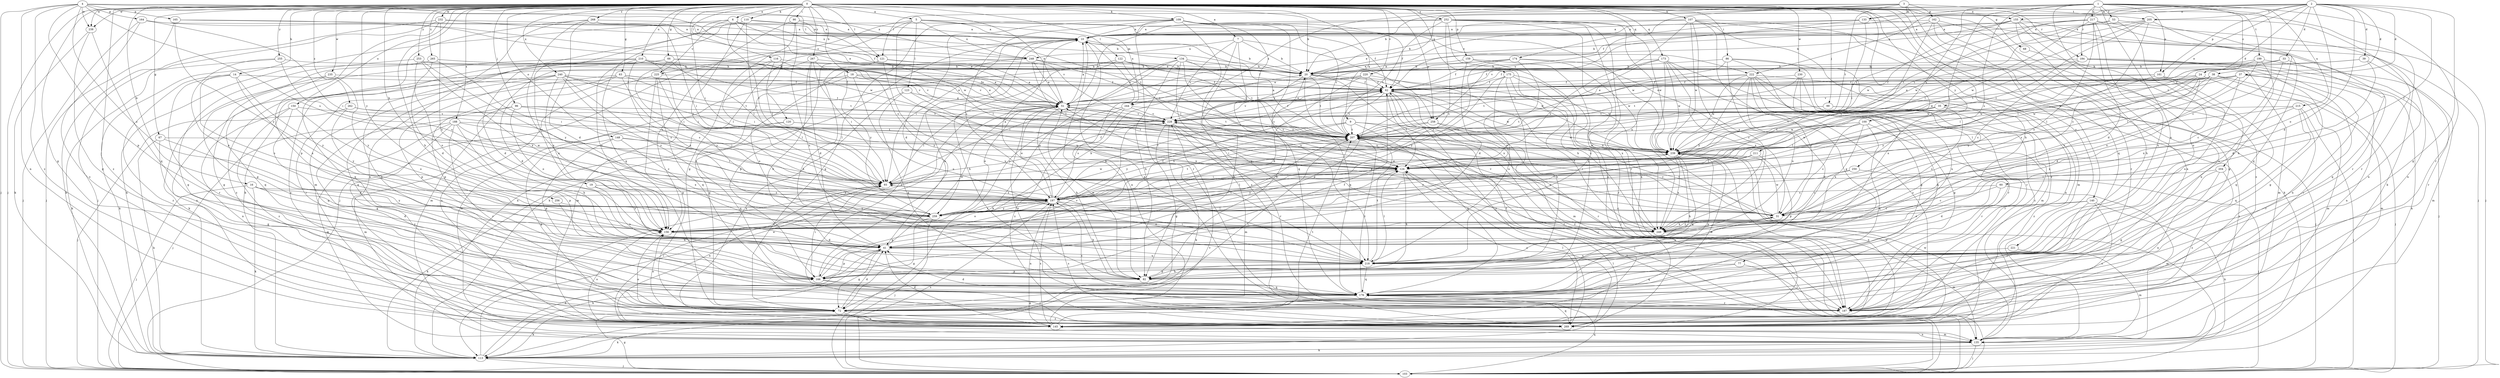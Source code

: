 strict digraph  {
0;
1;
2;
3;
4;
5;
6;
7;
9;
10;
14;
16;
18;
19;
20;
24;
31;
33;
35;
37;
38;
39;
41;
51;
53;
60;
62;
63;
66;
67;
68;
72;
77;
82;
86;
90;
93;
96;
99;
100;
103;
107;
109;
110;
113;
116;
120;
121;
122;
123;
124;
133;
134;
135;
140;
145;
148;
150;
155;
156;
159;
161;
162;
164;
165;
166;
173;
174;
175;
176;
184;
187;
188;
197;
199;
204;
205;
207;
210;
211;
215;
217;
218;
220;
221;
222;
225;
228;
230;
232;
235;
238;
239;
240;
244;
248;
249;
250;
252;
253;
255;
256;
258;
259;
262;
265;
267;
268;
269;
0 -> 5  [label=a];
0 -> 6  [label=a];
0 -> 7  [label=a];
0 -> 9  [label=a];
0 -> 14  [label=b];
0 -> 16  [label=b];
0 -> 18  [label=b];
0 -> 19  [label=b];
0 -> 20  [label=b];
0 -> 51  [label=e];
0 -> 63  [label=g];
0 -> 66  [label=g];
0 -> 67  [label=g];
0 -> 68  [label=g];
0 -> 72  [label=g];
0 -> 77  [label=h];
0 -> 82  [label=h];
0 -> 86  [label=i];
0 -> 90  [label=i];
0 -> 93  [label=i];
0 -> 96  [label=j];
0 -> 99  [label=j];
0 -> 100  [label=j];
0 -> 103  [label=j];
0 -> 107  [label=k];
0 -> 109  [label=k];
0 -> 110  [label=k];
0 -> 113  [label=k];
0 -> 116  [label=l];
0 -> 120  [label=l];
0 -> 121  [label=l];
0 -> 140  [label=n];
0 -> 145  [label=n];
0 -> 148  [label=o];
0 -> 150  [label=o];
0 -> 155  [label=o];
0 -> 159  [label=p];
0 -> 173  [label=q];
0 -> 174  [label=q];
0 -> 175  [label=q];
0 -> 184  [label=r];
0 -> 188  [label=s];
0 -> 210  [label=u];
0 -> 220  [label=v];
0 -> 221  [label=v];
0 -> 230  [label=w];
0 -> 232  [label=w];
0 -> 235  [label=w];
0 -> 238  [label=w];
0 -> 240  [label=x];
0 -> 244  [label=x];
0 -> 250  [label=y];
0 -> 252  [label=y];
0 -> 253  [label=y];
0 -> 255  [label=y];
0 -> 256  [label=y];
0 -> 258  [label=y];
0 -> 262  [label=z];
0 -> 265  [label=z];
0 -> 267  [label=z];
0 -> 268  [label=z];
0 -> 269  [label=z];
1 -> 24  [label=c];
1 -> 31  [label=c];
1 -> 51  [label=e];
1 -> 53  [label=f];
1 -> 93  [label=i];
1 -> 121  [label=l];
1 -> 161  [label=p];
1 -> 184  [label=r];
1 -> 187  [label=r];
1 -> 197  [label=s];
1 -> 199  [label=t];
1 -> 204  [label=t];
1 -> 211  [label=u];
1 -> 215  [label=u];
1 -> 217  [label=u];
1 -> 218  [label=u];
2 -> 33  [label=d];
2 -> 35  [label=d];
2 -> 37  [label=d];
2 -> 38  [label=d];
2 -> 39  [label=d];
2 -> 41  [label=d];
2 -> 51  [label=e];
2 -> 60  [label=f];
2 -> 62  [label=f];
2 -> 72  [label=g];
2 -> 133  [label=m];
2 -> 155  [label=o];
2 -> 156  [label=o];
2 -> 161  [label=p];
2 -> 205  [label=t];
2 -> 222  [label=v];
3 -> 20  [label=b];
3 -> 133  [label=m];
3 -> 162  [label=p];
3 -> 176  [label=q];
3 -> 205  [label=t];
3 -> 207  [label=t];
3 -> 238  [label=w];
3 -> 244  [label=x];
3 -> 258  [label=y];
4 -> 51  [label=e];
4 -> 103  [label=j];
4 -> 121  [label=l];
4 -> 145  [label=n];
4 -> 156  [label=o];
4 -> 164  [label=p];
4 -> 165  [label=p];
4 -> 166  [label=p];
4 -> 197  [label=s];
4 -> 238  [label=w];
4 -> 248  [label=x];
4 -> 269  [label=z];
5 -> 10  [label=a];
5 -> 103  [label=j];
5 -> 122  [label=l];
5 -> 123  [label=l];
5 -> 218  [label=u];
5 -> 222  [label=v];
5 -> 225  [label=v];
5 -> 248  [label=x];
6 -> 10  [label=a];
6 -> 51  [label=e];
6 -> 113  [label=k];
6 -> 124  [label=l];
6 -> 156  [label=o];
6 -> 225  [label=v];
6 -> 228  [label=v];
6 -> 248  [label=x];
7 -> 20  [label=b];
7 -> 176  [label=q];
7 -> 228  [label=v];
7 -> 248  [label=x];
7 -> 258  [label=y];
7 -> 269  [label=z];
9 -> 103  [label=j];
9 -> 176  [label=q];
9 -> 197  [label=s];
9 -> 207  [label=t];
9 -> 239  [label=w];
9 -> 259  [label=y];
10 -> 20  [label=b];
10 -> 82  [label=h];
10 -> 93  [label=i];
10 -> 113  [label=k];
10 -> 134  [label=m];
10 -> 269  [label=z];
14 -> 62  [label=f];
14 -> 156  [label=o];
14 -> 187  [label=r];
14 -> 249  [label=x];
14 -> 259  [label=y];
14 -> 269  [label=z];
16 -> 41  [label=d];
16 -> 103  [label=j];
16 -> 113  [label=k];
16 -> 197  [label=s];
16 -> 259  [label=y];
18 -> 51  [label=e];
18 -> 62  [label=f];
18 -> 72  [label=g];
18 -> 135  [label=m];
18 -> 218  [label=u];
18 -> 259  [label=y];
19 -> 156  [label=o];
19 -> 197  [label=s];
19 -> 218  [label=u];
20 -> 62  [label=f];
20 -> 82  [label=h];
20 -> 176  [label=q];
20 -> 207  [label=t];
20 -> 239  [label=w];
20 -> 249  [label=x];
24 -> 31  [label=c];
24 -> 41  [label=d];
24 -> 62  [label=f];
24 -> 124  [label=l];
24 -> 135  [label=m];
24 -> 239  [label=w];
24 -> 259  [label=y];
31 -> 51  [label=e];
31 -> 156  [label=o];
31 -> 207  [label=t];
31 -> 218  [label=u];
31 -> 228  [label=v];
31 -> 239  [label=w];
31 -> 249  [label=x];
33 -> 20  [label=b];
33 -> 31  [label=c];
33 -> 124  [label=l];
33 -> 176  [label=q];
35 -> 156  [label=o];
35 -> 207  [label=t];
35 -> 228  [label=v];
35 -> 239  [label=w];
35 -> 269  [label=z];
37 -> 51  [label=e];
37 -> 62  [label=f];
37 -> 124  [label=l];
37 -> 145  [label=n];
37 -> 187  [label=r];
37 -> 239  [label=w];
37 -> 249  [label=x];
38 -> 51  [label=e];
38 -> 62  [label=f];
38 -> 103  [label=j];
38 -> 124  [label=l];
38 -> 135  [label=m];
38 -> 197  [label=s];
38 -> 228  [label=v];
38 -> 239  [label=w];
39 -> 20  [label=b];
39 -> 41  [label=d];
39 -> 62  [label=f];
39 -> 187  [label=r];
41 -> 51  [label=e];
41 -> 72  [label=g];
41 -> 113  [label=k];
41 -> 124  [label=l];
41 -> 166  [label=p];
41 -> 207  [label=t];
41 -> 218  [label=u];
51 -> 10  [label=a];
51 -> 82  [label=h];
51 -> 93  [label=i];
51 -> 113  [label=k];
51 -> 228  [label=v];
53 -> 10  [label=a];
53 -> 187  [label=r];
53 -> 207  [label=t];
53 -> 218  [label=u];
60 -> 31  [label=c];
60 -> 41  [label=d];
60 -> 135  [label=m];
60 -> 197  [label=s];
62 -> 51  [label=e];
62 -> 103  [label=j];
62 -> 124  [label=l];
62 -> 135  [label=m];
62 -> 207  [label=t];
62 -> 228  [label=v];
62 -> 239  [label=w];
62 -> 269  [label=z];
63 -> 41  [label=d];
63 -> 51  [label=e];
63 -> 62  [label=f];
63 -> 166  [label=p];
63 -> 176  [label=q];
63 -> 197  [label=s];
63 -> 207  [label=t];
66 -> 20  [label=b];
66 -> 41  [label=d];
66 -> 93  [label=i];
66 -> 124  [label=l];
66 -> 176  [label=q];
66 -> 228  [label=v];
67 -> 41  [label=d];
67 -> 72  [label=g];
67 -> 113  [label=k];
67 -> 239  [label=w];
68 -> 135  [label=m];
72 -> 41  [label=d];
72 -> 113  [label=k];
72 -> 145  [label=n];
72 -> 156  [label=o];
72 -> 207  [label=t];
72 -> 239  [label=w];
72 -> 269  [label=z];
77 -> 166  [label=p];
77 -> 176  [label=q];
77 -> 187  [label=r];
82 -> 20  [label=b];
82 -> 51  [label=e];
86 -> 20  [label=b];
86 -> 72  [label=g];
86 -> 145  [label=n];
86 -> 187  [label=r];
86 -> 207  [label=t];
86 -> 218  [label=u];
90 -> 10  [label=a];
90 -> 72  [label=g];
90 -> 156  [label=o];
90 -> 207  [label=t];
90 -> 218  [label=u];
93 -> 62  [label=f];
93 -> 113  [label=k];
93 -> 145  [label=n];
93 -> 197  [label=s];
93 -> 239  [label=w];
96 -> 72  [label=g];
96 -> 82  [label=h];
96 -> 93  [label=i];
96 -> 124  [label=l];
96 -> 156  [label=o];
96 -> 228  [label=v];
99 -> 187  [label=r];
99 -> 207  [label=t];
99 -> 228  [label=v];
99 -> 269  [label=z];
100 -> 31  [label=c];
100 -> 124  [label=l];
100 -> 176  [label=q];
100 -> 187  [label=r];
100 -> 207  [label=t];
100 -> 239  [label=w];
100 -> 249  [label=x];
103 -> 72  [label=g];
103 -> 176  [label=q];
103 -> 197  [label=s];
103 -> 207  [label=t];
103 -> 228  [label=v];
107 -> 10  [label=a];
107 -> 20  [label=b];
107 -> 72  [label=g];
107 -> 113  [label=k];
107 -> 135  [label=m];
107 -> 197  [label=s];
107 -> 239  [label=w];
107 -> 249  [label=x];
107 -> 269  [label=z];
109 -> 10  [label=a];
109 -> 31  [label=c];
109 -> 41  [label=d];
109 -> 62  [label=f];
109 -> 72  [label=g];
109 -> 124  [label=l];
109 -> 187  [label=r];
109 -> 197  [label=s];
109 -> 207  [label=t];
109 -> 218  [label=u];
109 -> 239  [label=w];
110 -> 10  [label=a];
110 -> 62  [label=f];
110 -> 93  [label=i];
110 -> 135  [label=m];
110 -> 176  [label=q];
110 -> 197  [label=s];
113 -> 10  [label=a];
113 -> 41  [label=d];
113 -> 51  [label=e];
113 -> 103  [label=j];
113 -> 124  [label=l];
116 -> 20  [label=b];
116 -> 51  [label=e];
116 -> 93  [label=i];
116 -> 124  [label=l];
116 -> 269  [label=z];
120 -> 124  [label=l];
120 -> 135  [label=m];
120 -> 176  [label=q];
120 -> 207  [label=t];
121 -> 20  [label=b];
121 -> 51  [label=e];
121 -> 82  [label=h];
121 -> 166  [label=p];
121 -> 218  [label=u];
122 -> 20  [label=b];
122 -> 82  [label=h];
122 -> 124  [label=l];
122 -> 135  [label=m];
122 -> 207  [label=t];
123 -> 51  [label=e];
123 -> 145  [label=n];
123 -> 176  [label=q];
123 -> 249  [label=x];
124 -> 82  [label=h];
124 -> 93  [label=i];
124 -> 259  [label=y];
124 -> 269  [label=z];
133 -> 10  [label=a];
133 -> 51  [label=e];
133 -> 103  [label=j];
133 -> 124  [label=l];
133 -> 228  [label=v];
134 -> 20  [label=b];
134 -> 51  [label=e];
134 -> 82  [label=h];
134 -> 113  [label=k];
134 -> 207  [label=t];
134 -> 218  [label=u];
134 -> 239  [label=w];
134 -> 249  [label=x];
135 -> 103  [label=j];
135 -> 113  [label=k];
135 -> 145  [label=n];
135 -> 239  [label=w];
140 -> 31  [label=c];
140 -> 113  [label=k];
140 -> 156  [label=o];
140 -> 187  [label=r];
140 -> 269  [label=z];
145 -> 10  [label=a];
145 -> 41  [label=d];
145 -> 62  [label=f];
145 -> 93  [label=i];
145 -> 135  [label=m];
145 -> 156  [label=o];
145 -> 197  [label=s];
145 -> 207  [label=t];
148 -> 72  [label=g];
148 -> 93  [label=i];
148 -> 166  [label=p];
148 -> 239  [label=w];
148 -> 249  [label=x];
150 -> 145  [label=n];
150 -> 156  [label=o];
150 -> 176  [label=q];
150 -> 228  [label=v];
150 -> 269  [label=z];
155 -> 10  [label=a];
155 -> 20  [label=b];
155 -> 72  [label=g];
155 -> 82  [label=h];
155 -> 103  [label=j];
155 -> 145  [label=n];
155 -> 239  [label=w];
156 -> 20  [label=b];
156 -> 41  [label=d];
156 -> 62  [label=f];
159 -> 20  [label=b];
159 -> 41  [label=d];
159 -> 218  [label=u];
159 -> 249  [label=x];
161 -> 51  [label=e];
161 -> 62  [label=f];
161 -> 176  [label=q];
161 -> 218  [label=u];
161 -> 259  [label=y];
162 -> 10  [label=a];
162 -> 20  [label=b];
162 -> 145  [label=n];
162 -> 187  [label=r];
162 -> 197  [label=s];
162 -> 269  [label=z];
164 -> 10  [label=a];
164 -> 62  [label=f];
164 -> 93  [label=i];
164 -> 103  [label=j];
164 -> 269  [label=z];
165 -> 10  [label=a];
165 -> 103  [label=j];
165 -> 239  [label=w];
165 -> 259  [label=y];
166 -> 10  [label=a];
166 -> 62  [label=f];
166 -> 93  [label=i];
166 -> 176  [label=q];
166 -> 228  [label=v];
166 -> 269  [label=z];
173 -> 20  [label=b];
173 -> 62  [label=f];
173 -> 103  [label=j];
173 -> 135  [label=m];
173 -> 197  [label=s];
173 -> 239  [label=w];
173 -> 249  [label=x];
173 -> 269  [label=z];
174 -> 20  [label=b];
174 -> 31  [label=c];
174 -> 51  [label=e];
174 -> 62  [label=f];
174 -> 156  [label=o];
174 -> 197  [label=s];
174 -> 239  [label=w];
175 -> 62  [label=f];
175 -> 82  [label=h];
175 -> 103  [label=j];
175 -> 187  [label=r];
175 -> 218  [label=u];
175 -> 249  [label=x];
175 -> 259  [label=y];
176 -> 72  [label=g];
176 -> 187  [label=r];
176 -> 207  [label=t];
176 -> 239  [label=w];
184 -> 20  [label=b];
184 -> 31  [label=c];
184 -> 72  [label=g];
184 -> 103  [label=j];
184 -> 113  [label=k];
184 -> 145  [label=n];
184 -> 239  [label=w];
187 -> 10  [label=a];
187 -> 41  [label=d];
187 -> 51  [label=e];
187 -> 197  [label=s];
188 -> 31  [label=c];
188 -> 103  [label=j];
188 -> 135  [label=m];
188 -> 166  [label=p];
188 -> 187  [label=r];
188 -> 197  [label=s];
188 -> 207  [label=t];
188 -> 269  [label=z];
197 -> 10  [label=a];
197 -> 31  [label=c];
197 -> 51  [label=e];
197 -> 62  [label=f];
197 -> 82  [label=h];
197 -> 124  [label=l];
197 -> 145  [label=n];
197 -> 156  [label=o];
197 -> 166  [label=p];
197 -> 207  [label=t];
197 -> 259  [label=y];
199 -> 20  [label=b];
199 -> 135  [label=m];
199 -> 207  [label=t];
199 -> 218  [label=u];
199 -> 249  [label=x];
204 -> 72  [label=g];
204 -> 93  [label=i];
204 -> 145  [label=n];
204 -> 269  [label=z];
205 -> 10  [label=a];
205 -> 31  [label=c];
205 -> 82  [label=h];
205 -> 124  [label=l];
205 -> 187  [label=r];
205 -> 207  [label=t];
205 -> 239  [label=w];
207 -> 10  [label=a];
207 -> 31  [label=c];
207 -> 187  [label=r];
207 -> 228  [label=v];
207 -> 239  [label=w];
210 -> 20  [label=b];
210 -> 93  [label=i];
210 -> 113  [label=k];
210 -> 156  [label=o];
210 -> 176  [label=q];
210 -> 207  [label=t];
210 -> 228  [label=v];
210 -> 249  [label=x];
210 -> 269  [label=z];
211 -> 93  [label=i];
211 -> 124  [label=l];
211 -> 166  [label=p];
211 -> 259  [label=y];
215 -> 103  [label=j];
215 -> 124  [label=l];
215 -> 176  [label=q];
215 -> 187  [label=r];
215 -> 228  [label=v];
215 -> 249  [label=x];
217 -> 10  [label=a];
217 -> 41  [label=d];
217 -> 124  [label=l];
217 -> 145  [label=n];
217 -> 156  [label=o];
217 -> 176  [label=q];
217 -> 207  [label=t];
217 -> 218  [label=u];
217 -> 239  [label=w];
218 -> 82  [label=h];
218 -> 93  [label=i];
218 -> 124  [label=l];
218 -> 166  [label=p];
218 -> 176  [label=q];
218 -> 207  [label=t];
220 -> 41  [label=d];
220 -> 62  [label=f];
220 -> 93  [label=i];
220 -> 166  [label=p];
220 -> 228  [label=v];
220 -> 249  [label=x];
221 -> 135  [label=m];
221 -> 218  [label=u];
222 -> 31  [label=c];
222 -> 62  [label=f];
222 -> 72  [label=g];
222 -> 82  [label=h];
222 -> 103  [label=j];
222 -> 176  [label=q];
222 -> 207  [label=t];
222 -> 239  [label=w];
222 -> 259  [label=y];
222 -> 269  [label=z];
225 -> 62  [label=f];
225 -> 72  [label=g];
225 -> 145  [label=n];
225 -> 176  [label=q];
225 -> 259  [label=y];
228 -> 62  [label=f];
228 -> 72  [label=g];
228 -> 113  [label=k];
228 -> 135  [label=m];
228 -> 187  [label=r];
228 -> 207  [label=t];
230 -> 62  [label=f];
230 -> 187  [label=r];
230 -> 207  [label=t];
230 -> 218  [label=u];
230 -> 249  [label=x];
232 -> 10  [label=a];
232 -> 20  [label=b];
232 -> 103  [label=j];
232 -> 113  [label=k];
232 -> 156  [label=o];
232 -> 166  [label=p];
235 -> 62  [label=f];
235 -> 166  [label=p];
235 -> 176  [label=q];
235 -> 259  [label=y];
238 -> 72  [label=g];
238 -> 113  [label=k];
238 -> 176  [label=q];
239 -> 82  [label=h];
239 -> 124  [label=l];
239 -> 145  [label=n];
239 -> 176  [label=q];
239 -> 249  [label=x];
239 -> 259  [label=y];
240 -> 62  [label=f];
240 -> 124  [label=l];
240 -> 145  [label=n];
240 -> 156  [label=o];
240 -> 166  [label=p];
240 -> 187  [label=r];
240 -> 197  [label=s];
240 -> 207  [label=t];
240 -> 259  [label=y];
244 -> 197  [label=s];
244 -> 207  [label=t];
244 -> 228  [label=v];
244 -> 259  [label=y];
244 -> 269  [label=z];
248 -> 20  [label=b];
248 -> 51  [label=e];
248 -> 62  [label=f];
248 -> 124  [label=l];
248 -> 207  [label=t];
248 -> 218  [label=u];
248 -> 259  [label=y];
249 -> 31  [label=c];
249 -> 51  [label=e];
249 -> 62  [label=f];
249 -> 135  [label=m];
250 -> 31  [label=c];
250 -> 93  [label=i];
250 -> 103  [label=j];
252 -> 10  [label=a];
252 -> 51  [label=e];
252 -> 82  [label=h];
252 -> 145  [label=n];
252 -> 187  [label=r];
252 -> 197  [label=s];
252 -> 207  [label=t];
252 -> 239  [label=w];
252 -> 249  [label=x];
252 -> 269  [label=z];
253 -> 20  [label=b];
253 -> 72  [label=g];
253 -> 156  [label=o];
253 -> 228  [label=v];
253 -> 249  [label=x];
253 -> 259  [label=y];
255 -> 20  [label=b];
255 -> 113  [label=k];
255 -> 156  [label=o];
255 -> 197  [label=s];
256 -> 82  [label=h];
256 -> 259  [label=y];
258 -> 93  [label=i];
258 -> 187  [label=r];
258 -> 207  [label=t];
258 -> 269  [label=z];
259 -> 51  [label=e];
259 -> 72  [label=g];
259 -> 103  [label=j];
259 -> 156  [label=o];
259 -> 197  [label=s];
262 -> 103  [label=j];
262 -> 124  [label=l];
262 -> 228  [label=v];
262 -> 259  [label=y];
265 -> 20  [label=b];
265 -> 41  [label=d];
265 -> 51  [label=e];
265 -> 72  [label=g];
265 -> 93  [label=i];
265 -> 113  [label=k];
267 -> 20  [label=b];
267 -> 41  [label=d];
267 -> 82  [label=h];
267 -> 93  [label=i];
267 -> 124  [label=l];
267 -> 135  [label=m];
268 -> 10  [label=a];
268 -> 41  [label=d];
268 -> 93  [label=i];
268 -> 113  [label=k];
268 -> 145  [label=n];
268 -> 218  [label=u];
268 -> 239  [label=w];
269 -> 113  [label=k];
269 -> 124  [label=l];
269 -> 156  [label=o];
269 -> 176  [label=q];
269 -> 197  [label=s];
269 -> 239  [label=w];
}
